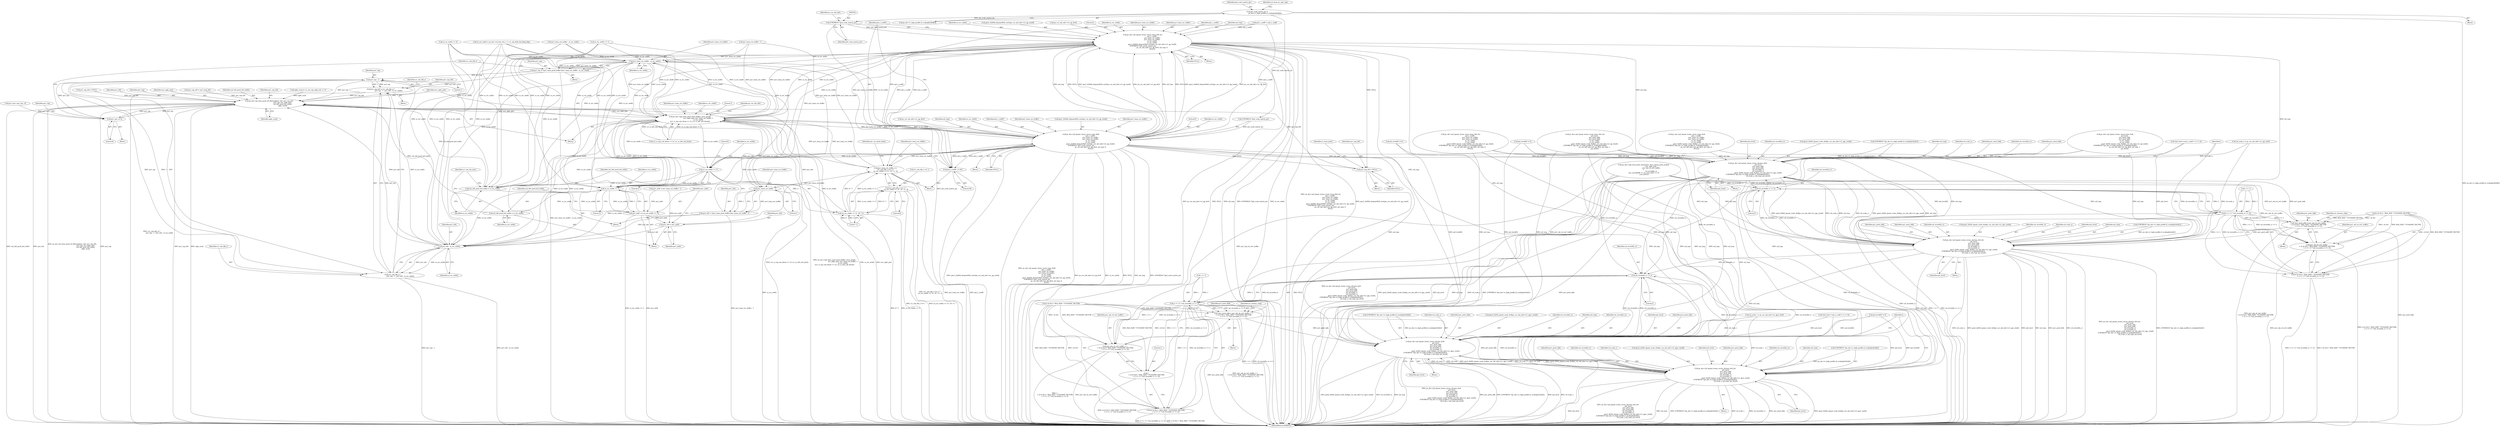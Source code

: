 digraph "0_Android_a583270e1c96d307469c83dc42bd3c5f1b9ef63f@pointer" {
"1002533" [label="(Call,(UWORD16 *)pi2_scale_matrix_ptr)"];
"1002507" [label="(Call,pi2_scale_matrix_ptr =\n                                ps_dec->s_high_profile.i2_scalinglist8x8[0])"];
"1002522" [label="(Call,ps_dec->pf_iquant_itrans_recon_luma_8x8_dc(\n                                        pi2_y_coeff1,\n                                        pu1_luma_rec_buffer,\n                                        pu1_luma_rec_buffer,\n                                        ui_rec_width,\n                                        ui_rec_width,\n                                        gau1_ih264d_dequant8x8_cavlc[ps_cur_mb_info->u1_qp_rem6],\n (UWORD16 *)pi2_scale_matrix_ptr,\n                                        ps_cur_mb_info->u1_qp_div6, ai2_tmp, 0,\n                                        NULL))"];
"1002317" [label="(Call,pu1_luma_rec_buffer - ui_rec_width)"];
"1002315" [label="(Call,pu1_top = /*pu1_luma_pred_buffer*/pu1_luma_rec_buffer - ui_rec_width)"];
"1002360" [label="(Call,pu1_top - 1)"];
"1002356" [label="(Call,pu1_top_left = (u1_sub_blk_x) ?\n                                pu1_top - 1 : pu1_left - ui_rec_width)"];
"1002481" [label="(Call,ps_dec->pf_intra_pred_ref_filtering(pu1_left, pu1_top_left,\n                                                        pu1_top, au1_ngbr_pels,\n                                                        ui2_left_pred_buf_width,\n                                                        ngbr_avail))"];
"1002322" [label="(Call,pu1_top += 8)"];
"1002488" [label="(Call,ps_dec->apf_intra_pred_luma_8x8[i1_intra_pred](\n                                    au1_ngbr_pels, pu1_luma_rec_buffer, 1,\n                                    ui_rec_width,\n ((u1_is_top_sub_block << 2) | u1_is_left_sub_block)))"];
"1002337" [label="(Call,ui2_left_pred_buf_width = ui_rec_width)"];
"1002347" [label="(Call,ui_rec_width << 3)"];
"1002345" [label="(Call,pu1_yleft += (ui_rec_width << 3))"];
"1002342" [label="(Call,pu1_left = pu1_yleft)"];
"1002363" [label="(Call,pu1_left - ui_rec_width)"];
"1002358" [label="(Call,(u1_sub_blk_x) ?\n                                pu1_top - 1 : pu1_left - ui_rec_width)"];
"1002350" [label="(Call,ui2_left_pred_buf_width = ui_rec_width)"];
"1002544" [label="(Call,ps_dec->pf_iquant_itrans_recon_luma_8x8(\n                                        pi2_y_coeff1,\n                                        pu1_luma_rec_buffer,\n                                        pu1_luma_rec_buffer,\n                                        ui_rec_width,\n                                        ui_rec_width,\n                                        gau1_ih264d_dequant8x8_cavlc[ps_cur_mb_info->u1_qp_rem6],\n (UWORD16 *)pi2_scale_matrix_ptr,\n                                        ps_cur_mb_info->u1_qp_div6, ai2_tmp, 0,\n                                        NULL))"];
"1002378" [label="(Call,pu1_top_left = NULL)"];
"1002564" [label="(Call,pi2_y_coeff1 += 64)"];
"1002567" [label="(Call,pu1_luma_rec_buffer +=\n (u1_sub_blk_x == 1) ?\n (ui_rec_width << 3) - (8 * 1) : 8)"];
"1002334" [label="(Call,pu1_luma_rec_buffer - 1)"];
"1002332" [label="(Call,pu1_left = /*pu1_luma_pred_buffer*/pu1_luma_rec_buffer - 1)"];
"1002574" [label="(Call,ui_rec_width << 3)"];
"1002573" [label="(Call,(ui_rec_width << 3) - (8 * 1))"];
"1002569" [label="(Call,(u1_sub_blk_x == 1) ?\n (ui_rec_width << 3) - (8 * 1) : 8)"];
"1002917" [label="(Call,ps_dec->pf_iquant_itrans_recon_chroma_4x4(\n                                            pi2_level,\n                                            pu1_pred_sblk,\n                                            pu1_pred_sblk,\n                                            u4_recwidth_cr,\n                                            u4_recwidth_cr,\n                                            gau2_ih264_iquant_scale_4x4[ps_cur_mb_info->u1_qpc_rem6],\n (UWORD16 *)ps_dec->s_high_profile.i2_scalinglist4x4[1],\n                                            u4_scale_u, ai2_tmp, pi2_level))"];
"1002908" [label="(Call,u4_recwidth_cr << 2)"];
"1002904" [label="(Call,(i >> 1) * (u4_recwidth_cr << 2))"];
"1002892" [label="(Call,*pu1_pred_sblk = pu1_mb_cb_rei1_buffer\n + ((i & 0x1) * BLK_SIZE * YUV420SP_FACTOR)\n + (i >> 1) * (u4_recwidth_cr << 2))"];
"1002948" [label="(Call,ps_dec->pf_iquant_itrans_recon_chroma_4x4_dc(\n                                            pi2_level,\n                                            pu1_pred_sblk,\n                                            pu1_pred_sblk,\n                                            u4_recwidth_cr,\n                                            u4_recwidth_cr,\n                                            gau2_ih264_iquant_scale_4x4[ps_cur_mb_info->u1_qpc_rem6],\n (UWORD16 *)ps_dec->s_high_profile.i2_scalinglist4x4[1],\n                                            u4_scale_u, ai2_tmp, pi2_level))"];
"1003019" [label="(Call,u4_recwidth_cr << 2)"];
"1003015" [label="(Call,(i >> 1) * (u4_recwidth_cr << 2))"];
"1003001" [label="(Call,*pu1_pred_sblk = pu1_mb_cb_rei1_buffer + 1\n + ((i & 0x1) * BLK_SIZE * YUV420SP_FACTOR)\n + (i >> 1) * (u4_recwidth_cr << 2))"];
"1003028" [label="(Call,ps_dec->pf_iquant_itrans_recon_chroma_4x4(\n                                            pi2_level,\n                                            pu1_pred_sblk,\n                                            pu1_pred_sblk,\n                                            u4_recwidth_cr,\n                                            u4_recwidth_cr,\n                                            gau2_ih264_iquant_scale_4x4[ps_cur_mb_info->u1_qpcr_rem6],\n (UWORD16 *)ps_dec->s_high_profile.i2_scalinglist4x4[2],\n                                            u4_scale_v, ai2_tmp, pi2_level))"];
"1003059" [label="(Call,ps_dec->pf_iquant_itrans_recon_chroma_4x4_dc(\n                                            pi2_level,\n                                            pu1_pred_sblk,\n                                            pu1_pred_sblk,\n                                            u4_recwidth_cr,\n                                            u4_recwidth_cr,\n                                            gau2_ih264_iquant_scale_4x4[ps_cur_mb_info->u1_qpcr_rem6],\n (UWORD16 *)ps_dec->s_high_profile.i2_scalinglist4x4[2],\n                                            u4_scale_v, ai2_tmp, pi2_level))"];
"1003003" [label="(Call,pu1_mb_cb_rei1_buffer + 1\n + ((i & 0x1) * BLK_SIZE * YUV420SP_FACTOR)\n + (i >> 1) * (u4_recwidth_cr << 2))"];
"1003005" [label="(Call,1\n + ((i & 0x1) * BLK_SIZE * YUV420SP_FACTOR)\n + (i >> 1) * (u4_recwidth_cr << 2))"];
"1003007" [label="(Call,((i & 0x1) * BLK_SIZE * YUV420SP_FACTOR)\n + (i >> 1) * (u4_recwidth_cr << 2))"];
"1002894" [label="(Call,pu1_mb_cb_rei1_buffer\n + ((i & 0x1) * BLK_SIZE * YUV420SP_FACTOR)\n + (i >> 1) * (u4_recwidth_cr << 2))"];
"1002896" [label="(Call,((i & 0x1) * BLK_SIZE * YUV420SP_FACTOR)\n + (i >> 1) * (u4_recwidth_cr << 2))"];
"1003061" [label="(Identifier,pu1_pred_sblk)"];
"1002525" [label="(Identifier,pu1_luma_rec_buffer)"];
"1003025" [label="(Identifier,u2_chroma_csbp)"];
"1002942" [label="(Call,pi2_level[0] != 0)"];
"1003029" [label="(Identifier,pi2_level)"];
"1002315" [label="(Call,pu1_top = /*pu1_luma_pred_buffer*/pu1_luma_rec_buffer - ui_rec_width)"];
"1002923" [label="(Call,gau2_ih264_iquant_scale_4x4[ps_cur_mb_info->u1_qpc_rem6])"];
"1003030" [label="(Identifier,pu1_pred_sblk)"];
"1002550" [label="(Call,gau1_ih264d_dequant8x8_cavlc[ps_cur_mb_info->u1_qp_rem6])"];
"1002492" [label="(Identifier,ui_rec_width)"];
"1002359" [label="(Identifier,u1_sub_blk_x)"];
"1002884" [label="(Call,*pi2_level = pi2_y_coeff + (i << 4))"];
"1002487" [label="(Identifier,ngbr_avail)"];
"1003039" [label="(Call,(UWORD16 *)ps_dec->s_high_profile.i2_scalinglist4x4[2])"];
"1003020" [label="(Identifier,u4_recwidth_cr)"];
"1002493" [label="(Call,(u1_is_top_sub_block << 2) | u1_is_left_sub_block)"];
"1002577" [label="(Call,8 * 1)"];
"1002910" [label="(Literal,2)"];
"1002573" [label="(Call,(ui_rec_width << 3) - (8 * 1))"];
"1003003" [label="(Call,pu1_mb_cb_rei1_buffer + 1\n + ((i & 0x1) * BLK_SIZE * YUV420SP_FACTOR)\n + (i >> 1) * (u4_recwidth_cr << 2))"];
"1002484" [label="(Identifier,pu1_top)"];
"1002565" [label="(Identifier,pi2_y_coeff1)"];
"1002377" [label="(Block,)"];
"1002504" [label="(Block,)"];
"1000663" [label="(Call,pu1_yleft = pu1_luma_rec_buffer - 1)"];
"1002547" [label="(Identifier,pu1_luma_rec_buffer)"];
"1002882" [label="(Block,)"];
"1002481" [label="(Call,ps_dec->pf_intra_pred_ref_filtering(pu1_left, pu1_top_left,\n                                                        pu1_top, au1_ngbr_pels,\n                                                        ui2_left_pred_buf_width,\n                                                        ngbr_avail))"];
"1003063" [label="(Identifier,u4_recwidth_cr)"];
"1002317" [label="(Call,pu1_luma_rec_buffer - ui_rec_width)"];
"1003079" [label="(Identifier,u4_scale_v)"];
"1002916" [label="(Block,)"];
"1002522" [label="(Call,ps_dec->pf_iquant_itrans_recon_luma_8x8_dc(\n                                        pi2_y_coeff1,\n                                        pu1_luma_rec_buffer,\n                                        pu1_luma_rec_buffer,\n                                        ui_rec_width,\n                                        ui_rec_width,\n                                        gau1_ih264d_dequant8x8_cavlc[ps_cur_mb_info->u1_qp_rem6],\n (UWORD16 *)pi2_scale_matrix_ptr,\n                                        ps_cur_mb_info->u1_qp_div6, ai2_tmp, 0,\n                                        NULL))"];
"1002544" [label="(Call,ps_dec->pf_iquant_itrans_recon_luma_8x8(\n                                        pi2_y_coeff1,\n                                        pu1_luma_rec_buffer,\n                                        pu1_luma_rec_buffer,\n                                        ui_rec_width,\n                                        ui_rec_width,\n                                        gau1_ih264d_dequant8x8_cavlc[ps_cur_mb_info->u1_qp_rem6],\n (UWORD16 *)pi2_scale_matrix_ptr,\n                                        ps_cur_mb_info->u1_qp_div6, ai2_tmp, 0,\n                                        NULL))"];
"1000568" [label="(Call,ui_rec_width = ps_dec->u2_frm_wd_y << u1_mb_field_decoding_flag)"];
"1003050" [label="(Identifier,pi2_level)"];
"1002575" [label="(Identifier,ui_rec_width)"];
"1003005" [label="(Call,1\n + ((i & 0x1) * BLK_SIZE * YUV420SP_FACTOR)\n + (i >> 1) * (u4_recwidth_cr << 2))"];
"1002343" [label="(Identifier,pu1_left)"];
"1002892" [label="(Call,*pu1_pred_sblk = pu1_mb_cb_rei1_buffer\n + ((i & 0x1) * BLK_SIZE * YUV420SP_FACTOR)\n + (i >> 1) * (u4_recwidth_cr << 2))"];
"1002337" [label="(Call,ui2_left_pred_buf_width = ui_rec_width)"];
"1002485" [label="(Identifier,au1_ngbr_pels)"];
"1001748" [label="(Call,ps_dec->pf_iquant_itrans_recon_luma_4x4(\n                                        pi2_y_coeff1,\n                                        pu1_luma_rec_buffer,\n                                        pu1_luma_rec_buffer,\n                                        ui_rec_width,\n                                        ui_rec_width,\n                                        gau2_ih264_iquant_scale_4x4[ps_cur_mb_info->u1_qp_rem6],\n (UWORD16 *)ps_dec->s_high_profile.i2_scalinglist4x4[0],\n                                        ps_cur_mb_info->u1_qp_div6, ai2_tmp, 0,\n                                        NULL))"];
"1002508" [label="(Identifier,pi2_scale_matrix_ptr)"];
"1002524" [label="(Identifier,pu1_luma_rec_buffer)"];
"1002379" [label="(Identifier,pu1_top_left)"];
"1002968" [label="(Identifier,u4_scale_u)"];
"1002562" [label="(Literal,0)"];
"1002567" [label="(Call,pu1_luma_rec_buffer +=\n (u1_sub_blk_x == 1) ?\n (ui_rec_width << 3) - (8 * 1) : 8)"];
"1003065" [label="(Call,gau2_ih264_iquant_scale_4x4[ps_cur_mb_info->u1_qpcr_rem6])"];
"1003048" [label="(Identifier,u4_scale_v)"];
"1002570" [label="(Call,u1_sub_blk_x == 1)"];
"1002548" [label="(Identifier,ui_rec_width)"];
"1002841" [label="(Call,ps_dec->apf_intra_pred_chroma[u1_intra_chrom_pred_mode](\n                                pu1_ngbr_pels,\n                                pu1_mb_cb_rei1_buffer,\n 1,\n                                u4_recwidth_cr,\n ((uc_useTopMB << 2) | (use_left2 << 4)\n | use_left1)))"];
"1002908" [label="(Call,u4_recwidth_cr << 2)"];
"1003021" [label="(Literal,2)"];
"1002226" [label="(Call,pu1_top_left = pu1_ytop_left)"];
"1002369" [label="(Identifier,u1_sub_blk_x)"];
"1002922" [label="(Identifier,u4_recwidth_cr)"];
"1002220" [label="(Call,pi2_y_coeff1 = pi2_y_coeff)"];
"1002519" [label="(Identifier,u4_luma_dc_only_cbp)"];
"1002991" [label="(Block,)"];
"1002541" [label="(Identifier,NULL)"];
"1003081" [label="(Identifier,pi2_level)"];
"1002316" [label="(Identifier,pu1_top)"];
"1002949" [label="(Identifier,pi2_level)"];
"1003006" [label="(Literal,1)"];
"1003060" [label="(Identifier,pi2_level)"];
"1002338" [label="(Identifier,ui2_left_pred_buf_width)"];
"1002378" [label="(Call,pu1_top_left = NULL)"];
"1002558" [label="(Call,ps_cur_mb_info->u1_qp_div6)"];
"1002344" [label="(Identifier,pu1_yleft)"];
"1002969" [label="(Identifier,ai2_tmp)"];
"1002959" [label="(Call,(UWORD16 *)ps_dec->s_high_profile.i2_scalinglist4x4[1])"];
"1002537" [label="(Identifier,ps_cur_mb_info)"];
"1002346" [label="(Identifier,pu1_yleft)"];
"1000655" [label="(Call,pu1_luma_rec_buffer - ui_rec_width)"];
"1002561" [label="(Identifier,ai2_tmp)"];
"1003031" [label="(Identifier,pu1_pred_sblk)"];
"1002881" [label="(Identifier,i)"];
"1002319" [label="(Identifier,ui_rec_width)"];
"1003007" [label="(Call,((i & 0x1) * BLK_SIZE * YUV420SP_FACTOR)\n + (i >> 1) * (u4_recwidth_cr << 2))"];
"1002332" [label="(Call,pu1_left = /*pu1_luma_pred_buffer*/pu1_luma_rec_buffer - 1)"];
"1002243" [label="(Block,)"];
"1003001" [label="(Call,*pu1_pred_sblk = pu1_mb_cb_rei1_buffer + 1\n + ((i & 0x1) * BLK_SIZE * YUV420SP_FACTOR)\n + (i >> 1) * (u4_recwidth_cr << 2))"];
"1003062" [label="(Identifier,pu1_pred_sblk)"];
"1002555" [label="(Call,(UWORD16 *)pi2_scale_matrix_ptr)"];
"1002321" [label="(Block,)"];
"1002939" [label="(Identifier,pi2_level)"];
"1002894" [label="(Call,pu1_mb_cb_rei1_buffer\n + ((i & 0x1) * BLK_SIZE * YUV420SP_FACTOR)\n + (i >> 1) * (u4_recwidth_cr << 2))"];
"1002917" [label="(Call,ps_dec->pf_iquant_itrans_recon_chroma_4x4(\n                                            pi2_level,\n                                            pu1_pred_sblk,\n                                            pu1_pred_sblk,\n                                            u4_recwidth_cr,\n                                            u4_recwidth_cr,\n                                            gau2_ih264_iquant_scale_4x4[ps_cur_mb_info->u1_qpc_rem6],\n (UWORD16 *)ps_dec->s_high_profile.i2_scalinglist4x4[1],\n                                            u4_scale_u, ai2_tmp, pi2_level))"];
"1000597" [label="(Call,ui_rec_width << 4)"];
"1002486" [label="(Identifier,ui2_left_pred_buf_width)"];
"1002950" [label="(Identifier,pu1_pred_sblk)"];
"1002568" [label="(Identifier,pu1_luma_rec_buffer)"];
"1002897" [label="(Call,(i & 0x1) * BLK_SIZE * YUV420SP_FACTOR)"];
"1002327" [label="(Identifier,u1_sub_blk_x)"];
"1002549" [label="(Identifier,ui_rec_width)"];
"1002576" [label="(Literal,3)"];
"1003019" [label="(Call,u4_recwidth_cr << 2)"];
"1003008" [label="(Call,(i & 0x1) * BLK_SIZE * YUV420SP_FACTOR)"];
"1002322" [label="(Call,pu1_top += 8)"];
"1002483" [label="(Identifier,pu1_top_left)"];
"1002523" [label="(Identifier,pi2_y_coeff1)"];
"1002938" [label="(Identifier,ai2_tmp)"];
"1002905" [label="(Call,i >> 1)"];
"1002333" [label="(Identifier,pu1_left)"];
"1003034" [label="(Call,gau2_ih264_iquant_scale_4x4[ps_cur_mb_info->u1_qpcr_rem6])"];
"1002364" [label="(Identifier,pu1_left)"];
"1002533" [label="(Call,(UWORD16 *)pi2_scale_matrix_ptr)"];
"1003254" [label="(MethodReturn,WORD32)"];
"1002947" [label="(Block,)"];
"1002951" [label="(Identifier,pu1_pred_sblk)"];
"1002953" [label="(Identifier,u4_recwidth_cr)"];
"1002491" [label="(Literal,1)"];
"1003028" [label="(Call,ps_dec->pf_iquant_itrans_recon_chroma_4x4(\n                                            pi2_level,\n                                            pu1_pred_sblk,\n                                            pu1_pred_sblk,\n                                            u4_recwidth_cr,\n                                            u4_recwidth_cr,\n                                            gau2_ih264_iquant_scale_4x4[ps_cur_mb_info->u1_qpcr_rem6],\n (UWORD16 *)ps_dec->s_high_profile.i2_scalinglist4x4[2],\n                                            u4_scale_v, ai2_tmp, pi2_level))"];
"1000985" [label="(Call,ps_dec->pf_iquant_itrans_recon_luma_4x4_dc(\n                                        pi2_level,\n                                        pu1_pred_sblk,\n                                        pu1_pred_sblk,\n                                        ui_rec_width,\n                                        ui_rec_width,\n                                        gau2_ih264_iquant_scale_4x4[ps_cur_mb_info->u1_qp_rem6],\n (UWORD16 *)ps_dec->s_high_profile.i2_scalinglist4x4[0],\n                                        ps_cur_mb_info->u1_qp_div6, ai2_tmp, 1,\n                                        pi2_level))"];
"1003002" [label="(Identifier,pu1_pred_sblk)"];
"1002583" [label="(Identifier,pi1_cur_pred_mode)"];
"1002361" [label="(Identifier,pu1_top)"];
"1002363" [label="(Call,pu1_left - ui_rec_width)"];
"1002895" [label="(Identifier,pu1_mb_cb_rei1_buffer)"];
"1003064" [label="(Identifier,u4_recwidth_cr)"];
"1002578" [label="(Literal,8)"];
"1002488" [label="(Call,ps_dec->apf_intra_pred_luma_8x8[i1_intra_pred](\n                                    au1_ngbr_pels, pu1_luma_rec_buffer, 1,\n                                    ui_rec_width,\n ((u1_is_top_sub_block << 2) | u1_is_left_sub_block)))"];
"1002509" [label="(Call,ps_dec->s_high_profile.i2_scalinglist8x8[0])"];
"1002564" [label="(Call,pi2_y_coeff1 += 64)"];
"1002334" [label="(Call,pu1_luma_rec_buffer - 1)"];
"1002860" [label="(Call,u4_scale_v = ps_cur_mb_info->u1_qpcr_div6)"];
"1003058" [label="(Block,)"];
"1002993" [label="(Call,*pi2_level = pi2_y_coeff + (i << 4))"];
"1002566" [label="(Literal,64)"];
"1002336" [label="(Literal,1)"];
"1002954" [label="(Call,gau2_ih264_iquant_scale_4x4[ps_cur_mb_info->u1_qpc_rem6])"];
"1002937" [label="(Identifier,u4_scale_u)"];
"1002382" [label="(Identifier,i1_intra_pred)"];
"1003080" [label="(Identifier,ai2_tmp)"];
"1003033" [label="(Identifier,u4_recwidth_cr)"];
"1002323" [label="(Identifier,pu1_top)"];
"1002535" [label="(Identifier,pi2_scale_matrix_ptr)"];
"1002539" [label="(Identifier,ai2_tmp)"];
"1002501" [label="(Identifier,ps_cur_mb_info)"];
"1002475" [label="(Call,ngbr_avail |= u1_use_top_right_mb << 3)"];
"1002339" [label="(Identifier,ui_rec_width)"];
"1002311" [label="(Block,)"];
"1002349" [label="(Literal,3)"];
"1002896" [label="(Call,((i & 0x1) * BLK_SIZE * YUV420SP_FACTOR)\n + (i >> 1) * (u4_recwidth_cr << 2))"];
"1002342" [label="(Call,pu1_left = pu1_yleft)"];
"1002569" [label="(Call,(u1_sub_blk_x == 1) ?\n (ui_rec_width << 3) - (8 * 1) : 8)"];
"1003027" [label="(Block,)"];
"1002527" [label="(Identifier,ui_rec_width)"];
"1000665" [label="(Call,pu1_luma_rec_buffer - 1)"];
"1002919" [label="(Identifier,pu1_pred_sblk)"];
"1002893" [label="(Identifier,pu1_pred_sblk)"];
"1002365" [label="(Identifier,ui_rec_width)"];
"1002345" [label="(Call,pu1_yleft += (ui_rec_width << 3))"];
"1002347" [label="(Call,ui_rec_width << 3)"];
"1003016" [label="(Call,i >> 1)"];
"1002528" [label="(Call,gau1_ih264d_dequant8x8_cavlc[ps_cur_mb_info->u1_qp_rem6])"];
"1002543" [label="(Block,)"];
"1002341" [label="(Block,)"];
"1002563" [label="(Identifier,NULL)"];
"1002357" [label="(Identifier,pu1_top_left)"];
"1002362" [label="(Literal,1)"];
"1002354" [label="(Identifier,u1_sub_mb_num)"];
"1002904" [label="(Call,(i >> 1) * (u4_recwidth_cr << 2))"];
"1003049" [label="(Identifier,ai2_tmp)"];
"1002580" [label="(Literal,8)"];
"1002914" [label="(Identifier,u2_chroma_csbp)"];
"1002507" [label="(Call,pi2_scale_matrix_ptr =\n                                ps_dec->s_high_profile.i2_scalinglist8x8[0])"];
"1002331" [label="(Block,)"];
"1002348" [label="(Identifier,ui_rec_width)"];
"1001925" [label="(Call,pu1_top = puc_top - 8)"];
"1002360" [label="(Call,pu1_top - 1)"];
"1002990" [label="(Identifier,i)"];
"1003059" [label="(Call,ps_dec->pf_iquant_itrans_recon_chroma_4x4_dc(\n                                            pi2_level,\n                                            pu1_pred_sblk,\n                                            pu1_pred_sblk,\n                                            u4_recwidth_cr,\n                                            u4_recwidth_cr,\n                                            gau2_ih264_iquant_scale_4x4[ps_cur_mb_info->u1_qpcr_rem6],\n (UWORD16 *)ps_dec->s_high_profile.i2_scalinglist4x4[2],\n                                            u4_scale_v, ai2_tmp, pi2_level))"];
"1002356" [label="(Call,pu1_top_left = (u1_sub_blk_x) ?\n                                pu1_top - 1 : pu1_left - ui_rec_width)"];
"1002921" [label="(Identifier,u4_recwidth_cr)"];
"1002909" [label="(Identifier,u4_recwidth_cr)"];
"1003070" [label="(Call,(UWORD16 *)ps_dec->s_high_profile.i2_scalinglist4x4[2])"];
"1002231" [label="(Call,pu1_top_left = NULL)"];
"1002948" [label="(Call,ps_dec->pf_iquant_itrans_recon_chroma_4x4_dc(\n                                            pi2_level,\n                                            pu1_pred_sblk,\n                                            pu1_pred_sblk,\n                                            u4_recwidth_cr,\n                                            u4_recwidth_cr,\n                                            gau2_ih264_iquant_scale_4x4[ps_cur_mb_info->u1_qpc_rem6],\n (UWORD16 *)ps_dec->s_high_profile.i2_scalinglist4x4[1],\n                                            u4_scale_u, ai2_tmp, pi2_level))"];
"1002358" [label="(Call,(u1_sub_blk_x) ?\n                                pu1_top - 1 : pu1_left - ui_rec_width)"];
"1003004" [label="(Identifier,pu1_mb_cb_rei1_buffer)"];
"1002952" [label="(Identifier,u4_recwidth_cr)"];
"1002318" [label="(Identifier,pu1_luma_rec_buffer)"];
"1002380" [label="(Identifier,NULL)"];
"1000594" [label="(Call,ui_rec_width >> 1)"];
"1002545" [label="(Identifier,pi2_y_coeff1)"];
"1002574" [label="(Call,ui_rec_width << 3)"];
"1002480" [label="(Block,)"];
"1002355" [label="(Block,)"];
"1002482" [label="(Identifier,pu1_left)"];
"1002920" [label="(Identifier,pu1_pred_sblk)"];
"1002970" [label="(Identifier,pi2_level)"];
"1002335" [label="(Identifier,pu1_luma_rec_buffer)"];
"1003032" [label="(Identifier,u4_recwidth_cr)"];
"1002351" [label="(Identifier,ui2_left_pred_buf_width)"];
"1002489" [label="(Identifier,au1_ngbr_pels)"];
"1000979" [label="(Call,pi2_level[0] != 0)"];
"1002546" [label="(Identifier,pu1_luma_rec_buffer)"];
"1002324" [label="(Literal,8)"];
"1002928" [label="(Call,(UWORD16 *)ps_dec->s_high_profile.i2_scalinglist4x4[1])"];
"1003015" [label="(Call,(i >> 1) * (u4_recwidth_cr << 2))"];
"1003053" [label="(Call,pi2_level[0] != 0)"];
"1001720" [label="(Call,ps_dec->pf_iquant_itrans_recon_luma_4x4_dc(\n                                        pi2_y_coeff1,\n                                        pu1_luma_rec_buffer,\n                                        pu1_luma_rec_buffer,\n                                        ui_rec_width,\n                                        ui_rec_width,\n                                        gau2_ih264_iquant_scale_4x4[ps_cur_mb_info->u1_qp_rem6],\n (UWORD16 *)ps_dec->s_high_profile.i2_scalinglist4x4[0],\n                                        ps_cur_mb_info->u1_qp_div6, ai2_tmp, 0,\n                                        NULL))"];
"1002536" [label="(Call,ps_cur_mb_info->u1_qp_div6)"];
"1002540" [label="(Literal,0)"];
"1002490" [label="(Identifier,pu1_luma_rec_buffer)"];
"1000947" [label="(Call,ps_dec->pf_iquant_itrans_recon_luma_4x4(\n                                        pi2_level,\n                                        pu1_pred_sblk,\n                                        pu1_pred_sblk,\n                                        ui_rec_width,\n                                        ui_rec_width,\n                                        gau2_ih264_iquant_scale_4x4[ps_cur_mb_info->u1_qp_rem6],\n (UWORD16 *)ps_dec->s_high_profile.i2_scalinglist4x4[0],\n                                        ps_cur_mb_info->u1_qp_div6, ai2_tmp, 1,\n                                        pi2_level))"];
"1002526" [label="(Identifier,ui_rec_width)"];
"1002352" [label="(Identifier,ui_rec_width)"];
"1002350" [label="(Call,ui2_left_pred_buf_width = ui_rec_width)"];
"1002521" [label="(Block,)"];
"1002918" [label="(Identifier,pi2_level)"];
"1002855" [label="(Call,u4_scale_u = ps_cur_mb_info->u1_qpc_div6)"];
"1002533" -> "1002522"  [label="AST: "];
"1002533" -> "1002535"  [label="CFG: "];
"1002534" -> "1002533"  [label="AST: "];
"1002535" -> "1002533"  [label="AST: "];
"1002537" -> "1002533"  [label="CFG: "];
"1002533" -> "1003254"  [label="DDG: pi2_scale_matrix_ptr"];
"1002533" -> "1002522"  [label="DDG: pi2_scale_matrix_ptr"];
"1002507" -> "1002533"  [label="DDG: pi2_scale_matrix_ptr"];
"1002507" -> "1002504"  [label="AST: "];
"1002507" -> "1002509"  [label="CFG: "];
"1002508" -> "1002507"  [label="AST: "];
"1002509" -> "1002507"  [label="AST: "];
"1002519" -> "1002507"  [label="CFG: "];
"1002507" -> "1003254"  [label="DDG: ps_dec->s_high_profile.i2_scalinglist8x8[0]"];
"1002507" -> "1002555"  [label="DDG: pi2_scale_matrix_ptr"];
"1002522" -> "1002521"  [label="AST: "];
"1002522" -> "1002541"  [label="CFG: "];
"1002523" -> "1002522"  [label="AST: "];
"1002524" -> "1002522"  [label="AST: "];
"1002525" -> "1002522"  [label="AST: "];
"1002526" -> "1002522"  [label="AST: "];
"1002527" -> "1002522"  [label="AST: "];
"1002528" -> "1002522"  [label="AST: "];
"1002536" -> "1002522"  [label="AST: "];
"1002539" -> "1002522"  [label="AST: "];
"1002540" -> "1002522"  [label="AST: "];
"1002541" -> "1002522"  [label="AST: "];
"1002565" -> "1002522"  [label="CFG: "];
"1002522" -> "1003254"  [label="DDG: NULL"];
"1002522" -> "1003254"  [label="DDG: ai2_tmp"];
"1002522" -> "1003254"  [label="DDG: (UWORD16 *)pi2_scale_matrix_ptr"];
"1002522" -> "1003254"  [label="DDG: ui_rec_width"];
"1002522" -> "1003254"  [label="DDG: ps_dec->pf_iquant_itrans_recon_luma_8x8_dc(\n                                        pi2_y_coeff1,\n                                        pu1_luma_rec_buffer,\n                                        pu1_luma_rec_buffer,\n                                        ui_rec_width,\n                                        ui_rec_width,\n                                        gau1_ih264d_dequant8x8_cavlc[ps_cur_mb_info->u1_qp_rem6],\n (UWORD16 *)pi2_scale_matrix_ptr,\n                                        ps_cur_mb_info->u1_qp_div6, ai2_tmp, 0,\n                                        NULL)"];
"1002522" -> "1003254"  [label="DDG: gau1_ih264d_dequant8x8_cavlc[ps_cur_mb_info->u1_qp_rem6]"];
"1002522" -> "1003254"  [label="DDG: ps_cur_mb_info->u1_qp_div6"];
"1002522" -> "1002317"  [label="DDG: ui_rec_width"];
"1002522" -> "1002337"  [label="DDG: ui_rec_width"];
"1002522" -> "1002347"  [label="DDG: ui_rec_width"];
"1002522" -> "1002363"  [label="DDG: ui_rec_width"];
"1002522" -> "1002378"  [label="DDG: NULL"];
"1002522" -> "1002488"  [label="DDG: ui_rec_width"];
"1002564" -> "1002522"  [label="DDG: pi2_y_coeff1"];
"1002220" -> "1002522"  [label="DDG: pi2_y_coeff1"];
"1002488" -> "1002522"  [label="DDG: pu1_luma_rec_buffer"];
"1002488" -> "1002522"  [label="DDG: ui_rec_width"];
"1002544" -> "1002522"  [label="DDG: gau1_ih264d_dequant8x8_cavlc[ps_cur_mb_info->u1_qp_rem6]"];
"1002544" -> "1002522"  [label="DDG: ps_cur_mb_info->u1_qp_div6"];
"1002544" -> "1002522"  [label="DDG: ai2_tmp"];
"1002544" -> "1002522"  [label="DDG: NULL"];
"1002522" -> "1002544"  [label="DDG: gau1_ih264d_dequant8x8_cavlc[ps_cur_mb_info->u1_qp_rem6]"];
"1002522" -> "1002544"  [label="DDG: ps_cur_mb_info->u1_qp_div6"];
"1002522" -> "1002544"  [label="DDG: ai2_tmp"];
"1002522" -> "1002544"  [label="DDG: NULL"];
"1002522" -> "1002564"  [label="DDG: pi2_y_coeff1"];
"1002522" -> "1002567"  [label="DDG: pu1_luma_rec_buffer"];
"1002522" -> "1002574"  [label="DDG: ui_rec_width"];
"1002522" -> "1002917"  [label="DDG: ai2_tmp"];
"1002522" -> "1002948"  [label="DDG: ai2_tmp"];
"1002522" -> "1003028"  [label="DDG: ai2_tmp"];
"1002522" -> "1003059"  [label="DDG: ai2_tmp"];
"1002317" -> "1002315"  [label="AST: "];
"1002317" -> "1002319"  [label="CFG: "];
"1002318" -> "1002317"  [label="AST: "];
"1002319" -> "1002317"  [label="AST: "];
"1002315" -> "1002317"  [label="CFG: "];
"1002317" -> "1002315"  [label="DDG: pu1_luma_rec_buffer"];
"1002317" -> "1002315"  [label="DDG: ui_rec_width"];
"1000665" -> "1002317"  [label="DDG: pu1_luma_rec_buffer"];
"1002567" -> "1002317"  [label="DDG: pu1_luma_rec_buffer"];
"1002544" -> "1002317"  [label="DDG: ui_rec_width"];
"1002574" -> "1002317"  [label="DDG: ui_rec_width"];
"1002488" -> "1002317"  [label="DDG: ui_rec_width"];
"1000655" -> "1002317"  [label="DDG: ui_rec_width"];
"1000568" -> "1002317"  [label="DDG: ui_rec_width"];
"1000597" -> "1002317"  [label="DDG: ui_rec_width"];
"1000594" -> "1002317"  [label="DDG: ui_rec_width"];
"1002317" -> "1002334"  [label="DDG: pu1_luma_rec_buffer"];
"1002317" -> "1002337"  [label="DDG: ui_rec_width"];
"1002317" -> "1002347"  [label="DDG: ui_rec_width"];
"1002317" -> "1002363"  [label="DDG: ui_rec_width"];
"1002317" -> "1002488"  [label="DDG: pu1_luma_rec_buffer"];
"1002317" -> "1002488"  [label="DDG: ui_rec_width"];
"1002315" -> "1002311"  [label="AST: "];
"1002316" -> "1002315"  [label="AST: "];
"1002327" -> "1002315"  [label="CFG: "];
"1002315" -> "1003254"  [label="DDG: pu1_luma_rec_buffer - ui_rec_width"];
"1002315" -> "1002360"  [label="DDG: pu1_top"];
"1002315" -> "1002481"  [label="DDG: pu1_top"];
"1002360" -> "1002358"  [label="AST: "];
"1002360" -> "1002362"  [label="CFG: "];
"1002361" -> "1002360"  [label="AST: "];
"1002362" -> "1002360"  [label="AST: "];
"1002358" -> "1002360"  [label="CFG: "];
"1002360" -> "1002356"  [label="DDG: pu1_top"];
"1002360" -> "1002356"  [label="DDG: 1"];
"1002360" -> "1002358"  [label="DDG: pu1_top"];
"1002360" -> "1002358"  [label="DDG: 1"];
"1002322" -> "1002360"  [label="DDG: pu1_top"];
"1002360" -> "1002481"  [label="DDG: pu1_top"];
"1002356" -> "1002355"  [label="AST: "];
"1002356" -> "1002358"  [label="CFG: "];
"1002357" -> "1002356"  [label="AST: "];
"1002358" -> "1002356"  [label="AST: "];
"1002369" -> "1002356"  [label="CFG: "];
"1002356" -> "1003254"  [label="DDG: (u1_sub_blk_x) ?\n                                pu1_top - 1 : pu1_left - ui_rec_width"];
"1002363" -> "1002356"  [label="DDG: pu1_left"];
"1002363" -> "1002356"  [label="DDG: ui_rec_width"];
"1002356" -> "1002481"  [label="DDG: pu1_top_left"];
"1002481" -> "1002480"  [label="AST: "];
"1002481" -> "1002487"  [label="CFG: "];
"1002482" -> "1002481"  [label="AST: "];
"1002483" -> "1002481"  [label="AST: "];
"1002484" -> "1002481"  [label="AST: "];
"1002485" -> "1002481"  [label="AST: "];
"1002486" -> "1002481"  [label="AST: "];
"1002487" -> "1002481"  [label="AST: "];
"1002489" -> "1002481"  [label="CFG: "];
"1002481" -> "1003254"  [label="DDG: pu1_top"];
"1002481" -> "1003254"  [label="DDG: pu1_top_left"];
"1002481" -> "1003254"  [label="DDG: ngbr_avail"];
"1002481" -> "1003254"  [label="DDG: ui2_left_pred_buf_width"];
"1002481" -> "1003254"  [label="DDG: pu1_left"];
"1002481" -> "1003254"  [label="DDG: ps_dec->pf_intra_pred_ref_filtering(pu1_left, pu1_top_left,\n                                                        pu1_top, au1_ngbr_pels,\n                                                        ui2_left_pred_buf_width,\n                                                        ngbr_avail)"];
"1002481" -> "1002322"  [label="DDG: pu1_top"];
"1002342" -> "1002481"  [label="DDG: pu1_left"];
"1002363" -> "1002481"  [label="DDG: pu1_left"];
"1002332" -> "1002481"  [label="DDG: pu1_left"];
"1002226" -> "1002481"  [label="DDG: pu1_top_left"];
"1002378" -> "1002481"  [label="DDG: pu1_top_left"];
"1002231" -> "1002481"  [label="DDG: pu1_top_left"];
"1002322" -> "1002481"  [label="DDG: pu1_top"];
"1002488" -> "1002481"  [label="DDG: au1_ngbr_pels"];
"1002350" -> "1002481"  [label="DDG: ui2_left_pred_buf_width"];
"1002337" -> "1002481"  [label="DDG: ui2_left_pred_buf_width"];
"1002475" -> "1002481"  [label="DDG: ngbr_avail"];
"1002481" -> "1002488"  [label="DDG: au1_ngbr_pels"];
"1002322" -> "1002321"  [label="AST: "];
"1002322" -> "1002324"  [label="CFG: "];
"1002323" -> "1002322"  [label="AST: "];
"1002324" -> "1002322"  [label="AST: "];
"1002327" -> "1002322"  [label="CFG: "];
"1001925" -> "1002322"  [label="DDG: pu1_top"];
"1002488" -> "1002480"  [label="AST: "];
"1002488" -> "1002493"  [label="CFG: "];
"1002489" -> "1002488"  [label="AST: "];
"1002490" -> "1002488"  [label="AST: "];
"1002491" -> "1002488"  [label="AST: "];
"1002492" -> "1002488"  [label="AST: "];
"1002493" -> "1002488"  [label="AST: "];
"1002501" -> "1002488"  [label="CFG: "];
"1002488" -> "1003254"  [label="DDG: (u1_is_top_sub_block << 2) | u1_is_left_sub_block"];
"1002488" -> "1003254"  [label="DDG: ps_dec->apf_intra_pred_luma_8x8[i1_intra_pred](\n                                    au1_ngbr_pels, pu1_luma_rec_buffer, 1,\n                                    ui_rec_width,\n ((u1_is_top_sub_block << 2) | u1_is_left_sub_block))"];
"1002488" -> "1003254"  [label="DDG: ui_rec_width"];
"1002488" -> "1003254"  [label="DDG: au1_ngbr_pels"];
"1002488" -> "1002337"  [label="DDG: ui_rec_width"];
"1002488" -> "1002347"  [label="DDG: ui_rec_width"];
"1002488" -> "1002363"  [label="DDG: ui_rec_width"];
"1002334" -> "1002488"  [label="DDG: pu1_luma_rec_buffer"];
"1000665" -> "1002488"  [label="DDG: pu1_luma_rec_buffer"];
"1002567" -> "1002488"  [label="DDG: pu1_luma_rec_buffer"];
"1002363" -> "1002488"  [label="DDG: ui_rec_width"];
"1002347" -> "1002488"  [label="DDG: ui_rec_width"];
"1002544" -> "1002488"  [label="DDG: ui_rec_width"];
"1002574" -> "1002488"  [label="DDG: ui_rec_width"];
"1000655" -> "1002488"  [label="DDG: ui_rec_width"];
"1000568" -> "1002488"  [label="DDG: ui_rec_width"];
"1000597" -> "1002488"  [label="DDG: ui_rec_width"];
"1000594" -> "1002488"  [label="DDG: ui_rec_width"];
"1002493" -> "1002488"  [label="DDG: u1_is_top_sub_block << 2"];
"1002493" -> "1002488"  [label="DDG: u1_is_left_sub_block"];
"1002488" -> "1002544"  [label="DDG: pu1_luma_rec_buffer"];
"1002488" -> "1002544"  [label="DDG: ui_rec_width"];
"1002488" -> "1002567"  [label="DDG: pu1_luma_rec_buffer"];
"1002488" -> "1002574"  [label="DDG: ui_rec_width"];
"1002337" -> "1002331"  [label="AST: "];
"1002337" -> "1002339"  [label="CFG: "];
"1002338" -> "1002337"  [label="AST: "];
"1002339" -> "1002337"  [label="AST: "];
"1002354" -> "1002337"  [label="CFG: "];
"1002544" -> "1002337"  [label="DDG: ui_rec_width"];
"1002574" -> "1002337"  [label="DDG: ui_rec_width"];
"1000655" -> "1002337"  [label="DDG: ui_rec_width"];
"1000568" -> "1002337"  [label="DDG: ui_rec_width"];
"1000597" -> "1002337"  [label="DDG: ui_rec_width"];
"1000594" -> "1002337"  [label="DDG: ui_rec_width"];
"1002347" -> "1002345"  [label="AST: "];
"1002347" -> "1002349"  [label="CFG: "];
"1002348" -> "1002347"  [label="AST: "];
"1002349" -> "1002347"  [label="AST: "];
"1002345" -> "1002347"  [label="CFG: "];
"1002347" -> "1002345"  [label="DDG: ui_rec_width"];
"1002347" -> "1002345"  [label="DDG: 3"];
"1002544" -> "1002347"  [label="DDG: ui_rec_width"];
"1002574" -> "1002347"  [label="DDG: ui_rec_width"];
"1000655" -> "1002347"  [label="DDG: ui_rec_width"];
"1000568" -> "1002347"  [label="DDG: ui_rec_width"];
"1000597" -> "1002347"  [label="DDG: ui_rec_width"];
"1000594" -> "1002347"  [label="DDG: ui_rec_width"];
"1002347" -> "1002350"  [label="DDG: ui_rec_width"];
"1002347" -> "1002363"  [label="DDG: ui_rec_width"];
"1002345" -> "1002341"  [label="AST: "];
"1002346" -> "1002345"  [label="AST: "];
"1002351" -> "1002345"  [label="CFG: "];
"1002345" -> "1003254"  [label="DDG: ui_rec_width << 3"];
"1002345" -> "1003254"  [label="DDG: pu1_yleft"];
"1002345" -> "1002342"  [label="DDG: pu1_yleft"];
"1000663" -> "1002345"  [label="DDG: pu1_yleft"];
"1002342" -> "1002341"  [label="AST: "];
"1002342" -> "1002344"  [label="CFG: "];
"1002343" -> "1002342"  [label="AST: "];
"1002344" -> "1002342"  [label="AST: "];
"1002346" -> "1002342"  [label="CFG: "];
"1000663" -> "1002342"  [label="DDG: pu1_yleft"];
"1002342" -> "1002363"  [label="DDG: pu1_left"];
"1002363" -> "1002358"  [label="AST: "];
"1002363" -> "1002365"  [label="CFG: "];
"1002364" -> "1002363"  [label="AST: "];
"1002365" -> "1002363"  [label="AST: "];
"1002358" -> "1002363"  [label="CFG: "];
"1002363" -> "1002358"  [label="DDG: pu1_left"];
"1002363" -> "1002358"  [label="DDG: ui_rec_width"];
"1002332" -> "1002363"  [label="DDG: pu1_left"];
"1002544" -> "1002363"  [label="DDG: ui_rec_width"];
"1002574" -> "1002363"  [label="DDG: ui_rec_width"];
"1000655" -> "1002363"  [label="DDG: ui_rec_width"];
"1000568" -> "1002363"  [label="DDG: ui_rec_width"];
"1000597" -> "1002363"  [label="DDG: ui_rec_width"];
"1000594" -> "1002363"  [label="DDG: ui_rec_width"];
"1002359" -> "1002358"  [label="AST: "];
"1002358" -> "1003254"  [label="DDG: pu1_top - 1"];
"1002358" -> "1003254"  [label="DDG: pu1_left - ui_rec_width"];
"1002350" -> "1002341"  [label="AST: "];
"1002350" -> "1002352"  [label="CFG: "];
"1002351" -> "1002350"  [label="AST: "];
"1002352" -> "1002350"  [label="AST: "];
"1002354" -> "1002350"  [label="CFG: "];
"1002544" -> "1002543"  [label="AST: "];
"1002544" -> "1002563"  [label="CFG: "];
"1002545" -> "1002544"  [label="AST: "];
"1002546" -> "1002544"  [label="AST: "];
"1002547" -> "1002544"  [label="AST: "];
"1002548" -> "1002544"  [label="AST: "];
"1002549" -> "1002544"  [label="AST: "];
"1002550" -> "1002544"  [label="AST: "];
"1002555" -> "1002544"  [label="AST: "];
"1002558" -> "1002544"  [label="AST: "];
"1002561" -> "1002544"  [label="AST: "];
"1002562" -> "1002544"  [label="AST: "];
"1002563" -> "1002544"  [label="AST: "];
"1002565" -> "1002544"  [label="CFG: "];
"1002544" -> "1003254"  [label="DDG: (UWORD16 *)pi2_scale_matrix_ptr"];
"1002544" -> "1003254"  [label="DDG: gau1_ih264d_dequant8x8_cavlc[ps_cur_mb_info->u1_qp_rem6]"];
"1002544" -> "1003254"  [label="DDG: ps_dec->pf_iquant_itrans_recon_luma_8x8(\n                                        pi2_y_coeff1,\n                                        pu1_luma_rec_buffer,\n                                        pu1_luma_rec_buffer,\n                                        ui_rec_width,\n                                        ui_rec_width,\n                                        gau1_ih264d_dequant8x8_cavlc[ps_cur_mb_info->u1_qp_rem6],\n (UWORD16 *)pi2_scale_matrix_ptr,\n                                        ps_cur_mb_info->u1_qp_div6, ai2_tmp, 0,\n                                        NULL)"];
"1002544" -> "1003254"  [label="DDG: ps_cur_mb_info->u1_qp_div6"];
"1002544" -> "1003254"  [label="DDG: ui_rec_width"];
"1002544" -> "1003254"  [label="DDG: NULL"];
"1002544" -> "1003254"  [label="DDG: ai2_tmp"];
"1002544" -> "1002378"  [label="DDG: NULL"];
"1002564" -> "1002544"  [label="DDG: pi2_y_coeff1"];
"1002220" -> "1002544"  [label="DDG: pi2_y_coeff1"];
"1002555" -> "1002544"  [label="DDG: pi2_scale_matrix_ptr"];
"1002544" -> "1002564"  [label="DDG: pi2_y_coeff1"];
"1002544" -> "1002567"  [label="DDG: pu1_luma_rec_buffer"];
"1002544" -> "1002574"  [label="DDG: ui_rec_width"];
"1002544" -> "1002917"  [label="DDG: ai2_tmp"];
"1002544" -> "1002948"  [label="DDG: ai2_tmp"];
"1002544" -> "1003028"  [label="DDG: ai2_tmp"];
"1002544" -> "1003059"  [label="DDG: ai2_tmp"];
"1002378" -> "1002377"  [label="AST: "];
"1002378" -> "1002380"  [label="CFG: "];
"1002379" -> "1002378"  [label="AST: "];
"1002380" -> "1002378"  [label="AST: "];
"1002382" -> "1002378"  [label="CFG: "];
"1002378" -> "1003254"  [label="DDG: NULL"];
"1002564" -> "1002243"  [label="AST: "];
"1002564" -> "1002566"  [label="CFG: "];
"1002565" -> "1002564"  [label="AST: "];
"1002566" -> "1002564"  [label="AST: "];
"1002568" -> "1002564"  [label="CFG: "];
"1002564" -> "1003254"  [label="DDG: pi2_y_coeff1"];
"1002220" -> "1002564"  [label="DDG: pi2_y_coeff1"];
"1002567" -> "1002243"  [label="AST: "];
"1002567" -> "1002569"  [label="CFG: "];
"1002568" -> "1002567"  [label="AST: "];
"1002569" -> "1002567"  [label="AST: "];
"1002583" -> "1002567"  [label="CFG: "];
"1002567" -> "1003254"  [label="DDG: (u1_sub_blk_x == 1) ?\n (ui_rec_width << 3) - (8 * 1) : 8"];
"1002567" -> "1003254"  [label="DDG: pu1_luma_rec_buffer"];
"1002567" -> "1002334"  [label="DDG: pu1_luma_rec_buffer"];
"1002573" -> "1002567"  [label="DDG: ui_rec_width << 3"];
"1002573" -> "1002567"  [label="DDG: 8 * 1"];
"1002334" -> "1002332"  [label="AST: "];
"1002334" -> "1002336"  [label="CFG: "];
"1002335" -> "1002334"  [label="AST: "];
"1002336" -> "1002334"  [label="AST: "];
"1002332" -> "1002334"  [label="CFG: "];
"1002334" -> "1002332"  [label="DDG: pu1_luma_rec_buffer"];
"1002334" -> "1002332"  [label="DDG: 1"];
"1000665" -> "1002334"  [label="DDG: pu1_luma_rec_buffer"];
"1002332" -> "1002331"  [label="AST: "];
"1002333" -> "1002332"  [label="AST: "];
"1002338" -> "1002332"  [label="CFG: "];
"1002332" -> "1003254"  [label="DDG: pu1_luma_rec_buffer - 1"];
"1002574" -> "1002573"  [label="AST: "];
"1002574" -> "1002576"  [label="CFG: "];
"1002575" -> "1002574"  [label="AST: "];
"1002576" -> "1002574"  [label="AST: "];
"1002578" -> "1002574"  [label="CFG: "];
"1002574" -> "1003254"  [label="DDG: ui_rec_width"];
"1002574" -> "1002573"  [label="DDG: ui_rec_width"];
"1002574" -> "1002573"  [label="DDG: 3"];
"1002573" -> "1002569"  [label="AST: "];
"1002573" -> "1002577"  [label="CFG: "];
"1002577" -> "1002573"  [label="AST: "];
"1002569" -> "1002573"  [label="CFG: "];
"1002573" -> "1003254"  [label="DDG: ui_rec_width << 3"];
"1002573" -> "1003254"  [label="DDG: 8 * 1"];
"1002573" -> "1002569"  [label="DDG: ui_rec_width << 3"];
"1002573" -> "1002569"  [label="DDG: 8 * 1"];
"1002577" -> "1002573"  [label="DDG: 8"];
"1002577" -> "1002573"  [label="DDG: 1"];
"1002569" -> "1002580"  [label="CFG: "];
"1002570" -> "1002569"  [label="AST: "];
"1002580" -> "1002569"  [label="AST: "];
"1002569" -> "1003254"  [label="DDG: (ui_rec_width << 3) - (8 * 1)"];
"1002569" -> "1003254"  [label="DDG: u1_sub_blk_x == 1"];
"1002917" -> "1002916"  [label="AST: "];
"1002917" -> "1002939"  [label="CFG: "];
"1002918" -> "1002917"  [label="AST: "];
"1002919" -> "1002917"  [label="AST: "];
"1002920" -> "1002917"  [label="AST: "];
"1002921" -> "1002917"  [label="AST: "];
"1002922" -> "1002917"  [label="AST: "];
"1002923" -> "1002917"  [label="AST: "];
"1002928" -> "1002917"  [label="AST: "];
"1002937" -> "1002917"  [label="AST: "];
"1002938" -> "1002917"  [label="AST: "];
"1002939" -> "1002917"  [label="AST: "];
"1002881" -> "1002917"  [label="CFG: "];
"1002917" -> "1003254"  [label="DDG: pu1_pred_sblk"];
"1002917" -> "1003254"  [label="DDG: pi2_level"];
"1002917" -> "1003254"  [label="DDG: gau2_ih264_iquant_scale_4x4[ps_cur_mb_info->u1_qpc_rem6]"];
"1002917" -> "1003254"  [label="DDG: u4_recwidth_cr"];
"1002917" -> "1003254"  [label="DDG: ps_dec->pf_iquant_itrans_recon_chroma_4x4(\n                                            pi2_level,\n                                            pu1_pred_sblk,\n                                            pu1_pred_sblk,\n                                            u4_recwidth_cr,\n                                            u4_recwidth_cr,\n                                            gau2_ih264_iquant_scale_4x4[ps_cur_mb_info->u1_qpc_rem6],\n (UWORD16 *)ps_dec->s_high_profile.i2_scalinglist4x4[1],\n                                            u4_scale_u, ai2_tmp, pi2_level)"];
"1002917" -> "1003254"  [label="DDG: ai2_tmp"];
"1002917" -> "1003254"  [label="DDG: u4_scale_u"];
"1002917" -> "1003254"  [label="DDG: (UWORD16 *)ps_dec->s_high_profile.i2_scalinglist4x4[1]"];
"1002917" -> "1002908"  [label="DDG: u4_recwidth_cr"];
"1002942" -> "1002917"  [label="DDG: pi2_level[0]"];
"1000979" -> "1002917"  [label="DDG: pi2_level[0]"];
"1002884" -> "1002917"  [label="DDG: pi2_level"];
"1002892" -> "1002917"  [label="DDG: pu1_pred_sblk"];
"1002908" -> "1002917"  [label="DDG: u4_recwidth_cr"];
"1002948" -> "1002917"  [label="DDG: gau2_ih264_iquant_scale_4x4[ps_cur_mb_info->u1_qpc_rem6]"];
"1002948" -> "1002917"  [label="DDG: u4_scale_u"];
"1002948" -> "1002917"  [label="DDG: ai2_tmp"];
"1002928" -> "1002917"  [label="DDG: ps_dec->s_high_profile.i2_scalinglist4x4[1]"];
"1002855" -> "1002917"  [label="DDG: u4_scale_u"];
"1000985" -> "1002917"  [label="DDG: ai2_tmp"];
"1001720" -> "1002917"  [label="DDG: ai2_tmp"];
"1001748" -> "1002917"  [label="DDG: ai2_tmp"];
"1000947" -> "1002917"  [label="DDG: ai2_tmp"];
"1002917" -> "1002948"  [label="DDG: gau2_ih264_iquant_scale_4x4[ps_cur_mb_info->u1_qpc_rem6]"];
"1002917" -> "1002948"  [label="DDG: u4_scale_u"];
"1002917" -> "1002948"  [label="DDG: ai2_tmp"];
"1002917" -> "1003019"  [label="DDG: u4_recwidth_cr"];
"1002917" -> "1003028"  [label="DDG: ai2_tmp"];
"1002917" -> "1003059"  [label="DDG: ai2_tmp"];
"1002908" -> "1002904"  [label="AST: "];
"1002908" -> "1002910"  [label="CFG: "];
"1002909" -> "1002908"  [label="AST: "];
"1002910" -> "1002908"  [label="AST: "];
"1002904" -> "1002908"  [label="CFG: "];
"1002908" -> "1003254"  [label="DDG: u4_recwidth_cr"];
"1002908" -> "1002904"  [label="DDG: u4_recwidth_cr"];
"1002908" -> "1002904"  [label="DDG: 2"];
"1002948" -> "1002908"  [label="DDG: u4_recwidth_cr"];
"1002841" -> "1002908"  [label="DDG: u4_recwidth_cr"];
"1002908" -> "1002948"  [label="DDG: u4_recwidth_cr"];
"1002908" -> "1003019"  [label="DDG: u4_recwidth_cr"];
"1002904" -> "1002896"  [label="AST: "];
"1002905" -> "1002904"  [label="AST: "];
"1002896" -> "1002904"  [label="CFG: "];
"1002904" -> "1003254"  [label="DDG: u4_recwidth_cr << 2"];
"1002904" -> "1003254"  [label="DDG: i >> 1"];
"1002904" -> "1002892"  [label="DDG: i >> 1"];
"1002904" -> "1002892"  [label="DDG: u4_recwidth_cr << 2"];
"1002904" -> "1002894"  [label="DDG: i >> 1"];
"1002904" -> "1002894"  [label="DDG: u4_recwidth_cr << 2"];
"1002904" -> "1002896"  [label="DDG: i >> 1"];
"1002904" -> "1002896"  [label="DDG: u4_recwidth_cr << 2"];
"1002905" -> "1002904"  [label="DDG: i"];
"1002905" -> "1002904"  [label="DDG: 1"];
"1002892" -> "1002882"  [label="AST: "];
"1002892" -> "1002894"  [label="CFG: "];
"1002893" -> "1002892"  [label="AST: "];
"1002894" -> "1002892"  [label="AST: "];
"1002914" -> "1002892"  [label="CFG: "];
"1002892" -> "1003254"  [label="DDG: pu1_mb_cb_rei1_buffer\n + ((i & 0x1) * BLK_SIZE * YUV420SP_FACTOR)\n + (i >> 1) * (u4_recwidth_cr << 2)"];
"1002892" -> "1003254"  [label="DDG: pu1_pred_sblk"];
"1002841" -> "1002892"  [label="DDG: pu1_mb_cb_rei1_buffer"];
"1002897" -> "1002892"  [label="DDG: i & 0x1"];
"1002897" -> "1002892"  [label="DDG: BLK_SIZE * YUV420SP_FACTOR"];
"1002892" -> "1002948"  [label="DDG: pu1_pred_sblk"];
"1002948" -> "1002947"  [label="AST: "];
"1002948" -> "1002970"  [label="CFG: "];
"1002949" -> "1002948"  [label="AST: "];
"1002950" -> "1002948"  [label="AST: "];
"1002951" -> "1002948"  [label="AST: "];
"1002952" -> "1002948"  [label="AST: "];
"1002953" -> "1002948"  [label="AST: "];
"1002954" -> "1002948"  [label="AST: "];
"1002959" -> "1002948"  [label="AST: "];
"1002968" -> "1002948"  [label="AST: "];
"1002969" -> "1002948"  [label="AST: "];
"1002970" -> "1002948"  [label="AST: "];
"1002881" -> "1002948"  [label="CFG: "];
"1002948" -> "1003254"  [label="DDG: gau2_ih264_iquant_scale_4x4[ps_cur_mb_info->u1_qpc_rem6]"];
"1002948" -> "1003254"  [label="DDG: pi2_level"];
"1002948" -> "1003254"  [label="DDG: ai2_tmp"];
"1002948" -> "1003254"  [label="DDG: pu1_pred_sblk"];
"1002948" -> "1003254"  [label="DDG: u4_recwidth_cr"];
"1002948" -> "1003254"  [label="DDG: ps_dec->pf_iquant_itrans_recon_chroma_4x4_dc(\n                                            pi2_level,\n                                            pu1_pred_sblk,\n                                            pu1_pred_sblk,\n                                            u4_recwidth_cr,\n                                            u4_recwidth_cr,\n                                            gau2_ih264_iquant_scale_4x4[ps_cur_mb_info->u1_qpc_rem6],\n (UWORD16 *)ps_dec->s_high_profile.i2_scalinglist4x4[1],\n                                            u4_scale_u, ai2_tmp, pi2_level)"];
"1002948" -> "1003254"  [label="DDG: (UWORD16 *)ps_dec->s_high_profile.i2_scalinglist4x4[1]"];
"1002948" -> "1003254"  [label="DDG: u4_scale_u"];
"1002942" -> "1002948"  [label="DDG: pi2_level[0]"];
"1002884" -> "1002948"  [label="DDG: pi2_level"];
"1002959" -> "1002948"  [label="DDG: ps_dec->s_high_profile.i2_scalinglist4x4[1]"];
"1002855" -> "1002948"  [label="DDG: u4_scale_u"];
"1000985" -> "1002948"  [label="DDG: ai2_tmp"];
"1001720" -> "1002948"  [label="DDG: ai2_tmp"];
"1001748" -> "1002948"  [label="DDG: ai2_tmp"];
"1000947" -> "1002948"  [label="DDG: ai2_tmp"];
"1002948" -> "1003019"  [label="DDG: u4_recwidth_cr"];
"1002948" -> "1003028"  [label="DDG: ai2_tmp"];
"1002948" -> "1003059"  [label="DDG: ai2_tmp"];
"1003019" -> "1003015"  [label="AST: "];
"1003019" -> "1003021"  [label="CFG: "];
"1003020" -> "1003019"  [label="AST: "];
"1003021" -> "1003019"  [label="AST: "];
"1003015" -> "1003019"  [label="CFG: "];
"1003019" -> "1003254"  [label="DDG: u4_recwidth_cr"];
"1003019" -> "1003015"  [label="DDG: u4_recwidth_cr"];
"1003019" -> "1003015"  [label="DDG: 2"];
"1003059" -> "1003019"  [label="DDG: u4_recwidth_cr"];
"1003028" -> "1003019"  [label="DDG: u4_recwidth_cr"];
"1002841" -> "1003019"  [label="DDG: u4_recwidth_cr"];
"1003019" -> "1003028"  [label="DDG: u4_recwidth_cr"];
"1003019" -> "1003059"  [label="DDG: u4_recwidth_cr"];
"1003015" -> "1003007"  [label="AST: "];
"1003016" -> "1003015"  [label="AST: "];
"1003007" -> "1003015"  [label="CFG: "];
"1003015" -> "1003254"  [label="DDG: u4_recwidth_cr << 2"];
"1003015" -> "1003254"  [label="DDG: i >> 1"];
"1003015" -> "1003001"  [label="DDG: i >> 1"];
"1003015" -> "1003001"  [label="DDG: u4_recwidth_cr << 2"];
"1003015" -> "1003003"  [label="DDG: i >> 1"];
"1003015" -> "1003003"  [label="DDG: u4_recwidth_cr << 2"];
"1003015" -> "1003005"  [label="DDG: i >> 1"];
"1003015" -> "1003005"  [label="DDG: u4_recwidth_cr << 2"];
"1003015" -> "1003007"  [label="DDG: i >> 1"];
"1003015" -> "1003007"  [label="DDG: u4_recwidth_cr << 2"];
"1003016" -> "1003015"  [label="DDG: i"];
"1003016" -> "1003015"  [label="DDG: 1"];
"1003001" -> "1002991"  [label="AST: "];
"1003001" -> "1003003"  [label="CFG: "];
"1003002" -> "1003001"  [label="AST: "];
"1003003" -> "1003001"  [label="AST: "];
"1003025" -> "1003001"  [label="CFG: "];
"1003001" -> "1003254"  [label="DDG: pu1_pred_sblk"];
"1003001" -> "1003254"  [label="DDG: pu1_mb_cb_rei1_buffer + 1\n + ((i & 0x1) * BLK_SIZE * YUV420SP_FACTOR)\n + (i >> 1) * (u4_recwidth_cr << 2)"];
"1002841" -> "1003001"  [label="DDG: pu1_mb_cb_rei1_buffer"];
"1003008" -> "1003001"  [label="DDG: i & 0x1"];
"1003008" -> "1003001"  [label="DDG: BLK_SIZE * YUV420SP_FACTOR"];
"1003001" -> "1003028"  [label="DDG: pu1_pred_sblk"];
"1003001" -> "1003059"  [label="DDG: pu1_pred_sblk"];
"1003028" -> "1003027"  [label="AST: "];
"1003028" -> "1003050"  [label="CFG: "];
"1003029" -> "1003028"  [label="AST: "];
"1003030" -> "1003028"  [label="AST: "];
"1003031" -> "1003028"  [label="AST: "];
"1003032" -> "1003028"  [label="AST: "];
"1003033" -> "1003028"  [label="AST: "];
"1003034" -> "1003028"  [label="AST: "];
"1003039" -> "1003028"  [label="AST: "];
"1003048" -> "1003028"  [label="AST: "];
"1003049" -> "1003028"  [label="AST: "];
"1003050" -> "1003028"  [label="AST: "];
"1002990" -> "1003028"  [label="CFG: "];
"1003028" -> "1003254"  [label="DDG: u4_recwidth_cr"];
"1003028" -> "1003254"  [label="DDG: ai2_tmp"];
"1003028" -> "1003254"  [label="DDG: ps_dec->pf_iquant_itrans_recon_chroma_4x4(\n                                            pi2_level,\n                                            pu1_pred_sblk,\n                                            pu1_pred_sblk,\n                                            u4_recwidth_cr,\n                                            u4_recwidth_cr,\n                                            gau2_ih264_iquant_scale_4x4[ps_cur_mb_info->u1_qpcr_rem6],\n (UWORD16 *)ps_dec->s_high_profile.i2_scalinglist4x4[2],\n                                            u4_scale_v, ai2_tmp, pi2_level)"];
"1003028" -> "1003254"  [label="DDG: pu1_pred_sblk"];
"1003028" -> "1003254"  [label="DDG: (UWORD16 *)ps_dec->s_high_profile.i2_scalinglist4x4[2]"];
"1003028" -> "1003254"  [label="DDG: pi2_level"];
"1003028" -> "1003254"  [label="DDG: u4_scale_v"];
"1003028" -> "1003254"  [label="DDG: gau2_ih264_iquant_scale_4x4[ps_cur_mb_info->u1_qpcr_rem6]"];
"1002993" -> "1003028"  [label="DDG: pi2_level"];
"1002942" -> "1003028"  [label="DDG: pi2_level[0]"];
"1003053" -> "1003028"  [label="DDG: pi2_level[0]"];
"1000979" -> "1003028"  [label="DDG: pi2_level[0]"];
"1003059" -> "1003028"  [label="DDG: gau2_ih264_iquant_scale_4x4[ps_cur_mb_info->u1_qpcr_rem6]"];
"1003059" -> "1003028"  [label="DDG: u4_scale_v"];
"1003059" -> "1003028"  [label="DDG: ai2_tmp"];
"1003039" -> "1003028"  [label="DDG: ps_dec->s_high_profile.i2_scalinglist4x4[2]"];
"1002860" -> "1003028"  [label="DDG: u4_scale_v"];
"1001720" -> "1003028"  [label="DDG: ai2_tmp"];
"1001748" -> "1003028"  [label="DDG: ai2_tmp"];
"1000947" -> "1003028"  [label="DDG: ai2_tmp"];
"1000985" -> "1003028"  [label="DDG: ai2_tmp"];
"1003028" -> "1003059"  [label="DDG: gau2_ih264_iquant_scale_4x4[ps_cur_mb_info->u1_qpcr_rem6]"];
"1003028" -> "1003059"  [label="DDG: u4_scale_v"];
"1003028" -> "1003059"  [label="DDG: ai2_tmp"];
"1003059" -> "1003058"  [label="AST: "];
"1003059" -> "1003081"  [label="CFG: "];
"1003060" -> "1003059"  [label="AST: "];
"1003061" -> "1003059"  [label="AST: "];
"1003062" -> "1003059"  [label="AST: "];
"1003063" -> "1003059"  [label="AST: "];
"1003064" -> "1003059"  [label="AST: "];
"1003065" -> "1003059"  [label="AST: "];
"1003070" -> "1003059"  [label="AST: "];
"1003079" -> "1003059"  [label="AST: "];
"1003080" -> "1003059"  [label="AST: "];
"1003081" -> "1003059"  [label="AST: "];
"1002990" -> "1003059"  [label="CFG: "];
"1003059" -> "1003254"  [label="DDG: u4_recwidth_cr"];
"1003059" -> "1003254"  [label="DDG: pu1_pred_sblk"];
"1003059" -> "1003254"  [label="DDG: gau2_ih264_iquant_scale_4x4[ps_cur_mb_info->u1_qpcr_rem6]"];
"1003059" -> "1003254"  [label="DDG: pi2_level"];
"1003059" -> "1003254"  [label="DDG: ps_dec->pf_iquant_itrans_recon_chroma_4x4_dc(\n                                            pi2_level,\n                                            pu1_pred_sblk,\n                                            pu1_pred_sblk,\n                                            u4_recwidth_cr,\n                                            u4_recwidth_cr,\n                                            gau2_ih264_iquant_scale_4x4[ps_cur_mb_info->u1_qpcr_rem6],\n (UWORD16 *)ps_dec->s_high_profile.i2_scalinglist4x4[2],\n                                            u4_scale_v, ai2_tmp, pi2_level)"];
"1003059" -> "1003254"  [label="DDG: ai2_tmp"];
"1003059" -> "1003254"  [label="DDG: (UWORD16 *)ps_dec->s_high_profile.i2_scalinglist4x4[2]"];
"1003059" -> "1003254"  [label="DDG: u4_scale_v"];
"1002993" -> "1003059"  [label="DDG: pi2_level"];
"1003053" -> "1003059"  [label="DDG: pi2_level[0]"];
"1003070" -> "1003059"  [label="DDG: ps_dec->s_high_profile.i2_scalinglist4x4[2]"];
"1002860" -> "1003059"  [label="DDG: u4_scale_v"];
"1001720" -> "1003059"  [label="DDG: ai2_tmp"];
"1001748" -> "1003059"  [label="DDG: ai2_tmp"];
"1000947" -> "1003059"  [label="DDG: ai2_tmp"];
"1000985" -> "1003059"  [label="DDG: ai2_tmp"];
"1003003" -> "1003005"  [label="CFG: "];
"1003004" -> "1003003"  [label="AST: "];
"1003005" -> "1003003"  [label="AST: "];
"1003003" -> "1003254"  [label="DDG: pu1_mb_cb_rei1_buffer"];
"1003003" -> "1003254"  [label="DDG: 1\n + ((i & 0x1) * BLK_SIZE * YUV420SP_FACTOR)\n + (i >> 1) * (u4_recwidth_cr << 2)"];
"1002841" -> "1003003"  [label="DDG: pu1_mb_cb_rei1_buffer"];
"1003008" -> "1003003"  [label="DDG: i & 0x1"];
"1003008" -> "1003003"  [label="DDG: BLK_SIZE * YUV420SP_FACTOR"];
"1003005" -> "1003007"  [label="CFG: "];
"1003006" -> "1003005"  [label="AST: "];
"1003007" -> "1003005"  [label="AST: "];
"1003005" -> "1003254"  [label="DDG: ((i & 0x1) * BLK_SIZE * YUV420SP_FACTOR)\n + (i >> 1) * (u4_recwidth_cr << 2)"];
"1003008" -> "1003005"  [label="DDG: i & 0x1"];
"1003008" -> "1003005"  [label="DDG: BLK_SIZE * YUV420SP_FACTOR"];
"1003008" -> "1003007"  [label="AST: "];
"1003007" -> "1003254"  [label="DDG: (i & 0x1) * BLK_SIZE * YUV420SP_FACTOR"];
"1003007" -> "1003254"  [label="DDG: (i >> 1) * (u4_recwidth_cr << 2)"];
"1003008" -> "1003007"  [label="DDG: i & 0x1"];
"1003008" -> "1003007"  [label="DDG: BLK_SIZE * YUV420SP_FACTOR"];
"1002894" -> "1002896"  [label="CFG: "];
"1002895" -> "1002894"  [label="AST: "];
"1002896" -> "1002894"  [label="AST: "];
"1002894" -> "1003254"  [label="DDG: pu1_mb_cb_rei1_buffer"];
"1002894" -> "1003254"  [label="DDG: ((i & 0x1) * BLK_SIZE * YUV420SP_FACTOR)\n + (i >> 1) * (u4_recwidth_cr << 2)"];
"1002841" -> "1002894"  [label="DDG: pu1_mb_cb_rei1_buffer"];
"1002897" -> "1002894"  [label="DDG: i & 0x1"];
"1002897" -> "1002894"  [label="DDG: BLK_SIZE * YUV420SP_FACTOR"];
"1002897" -> "1002896"  [label="AST: "];
"1002896" -> "1003254"  [label="DDG: (i & 0x1) * BLK_SIZE * YUV420SP_FACTOR"];
"1002896" -> "1003254"  [label="DDG: (i >> 1) * (u4_recwidth_cr << 2)"];
"1002897" -> "1002896"  [label="DDG: i & 0x1"];
"1002897" -> "1002896"  [label="DDG: BLK_SIZE * YUV420SP_FACTOR"];
}
